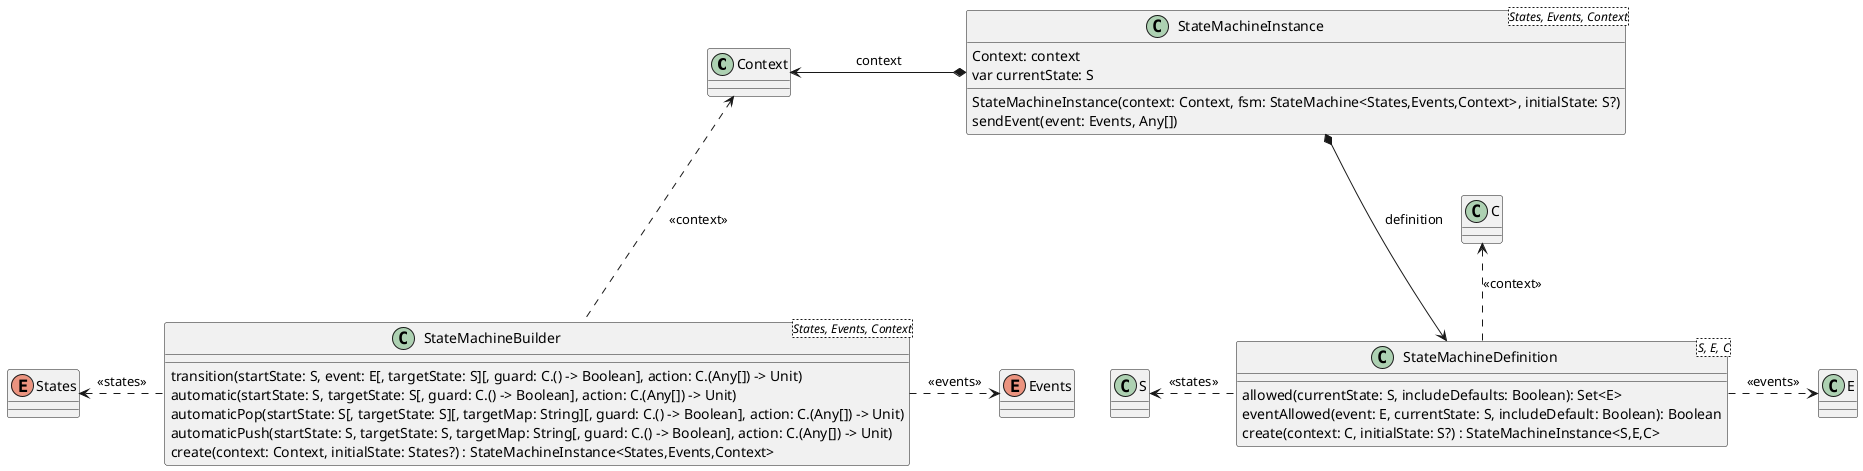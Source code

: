 @startuml

class Context {
}
enum States {
}
enum Events {
}

class StateMachineBuilder<States, Events, Context> {
    transition(startState: S, event: E[, targetState: S][, guard: C.() -> Boolean], action: C.(Any[]) -> Unit)
    automatic(startState: S, targetState: S[, guard: C.() -> Boolean], action: C.(Any[]) -> Unit)
    automaticPop(startState: S[, targetState: S][, targetMap: String][, guard: C.() -> Boolean], action: C.(Any[]) -> Unit)
    automaticPush(startState: S, targetState: S, targetMap: String[, guard: C.() -> Boolean], action: C.(Any[]) -> Unit)
    create(context: Context, initialState: States?) : StateMachineInstance<States,Events,Context>
}

class StateMachineDefinition<S, E, C> {
    allowed(currentState: S, includeDefaults: Boolean): Set<E>
    eventAllowed(event: E, currentState: S, includeDefault: Boolean): Boolean
    create(context: C, initialState: S?) : StateMachineInstance<S,E,C>
}

class StateMachineInstance<States, Events, Context> {
    StateMachineInstance(context: Context, fsm: StateMachine<States,Events,Context>, initialState: S?)
    Context: context
    var currentState: S
    sendEvent(event: Events, Any[])
}

StateMachineBuilder ..left..> States : <<states>>
StateMachineBuilder ..right..> Events : <<events>>
StateMachineBuilder ..up.> Context : <<context>>

StateMachineDefinition .left.> S : <<states>>
StateMachineDefinition .right.> E : <<events>>
StateMachineDefinition .up.> C : <<context>>

StateMachineInstance *---> StateMachineDefinition : definition
StateMachineInstance *--left--> Context : context

@enduml
